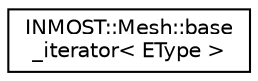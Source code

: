 digraph "Graphical Class Hierarchy"
{
  edge [fontname="Helvetica",fontsize="10",labelfontname="Helvetica",labelfontsize="10"];
  node [fontname="Helvetica",fontsize="10",shape=record];
  rankdir="LR";
  Node1 [label="INMOST::Mesh::base\l_iterator\< EType \>",height=0.2,width=0.4,color="black", fillcolor="white", style="filled",URL="$classINMOST_1_1Mesh_1_1base__iterator.html"];
}
